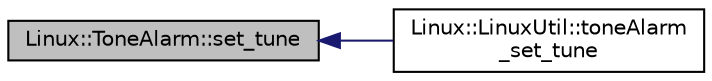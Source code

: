 digraph "Linux::ToneAlarm::set_tune"
{
 // INTERACTIVE_SVG=YES
  edge [fontname="Helvetica",fontsize="10",labelfontname="Helvetica",labelfontsize="10"];
  node [fontname="Helvetica",fontsize="10",shape=record];
  rankdir="LR";
  Node1 [label="Linux::ToneAlarm::set_tune",height=0.2,width=0.4,color="black", fillcolor="grey75", style="filled" fontcolor="black"];
  Node1 -> Node2 [dir="back",color="midnightblue",fontsize="10",style="solid",fontname="Helvetica"];
  Node2 [label="Linux::LinuxUtil::toneAlarm\l_set_tune",height=0.2,width=0.4,color="black", fillcolor="white", style="filled",URL="$classLinux_1_1LinuxUtil.html#a772034c3c859ac2033428589b57631b8"];
}
